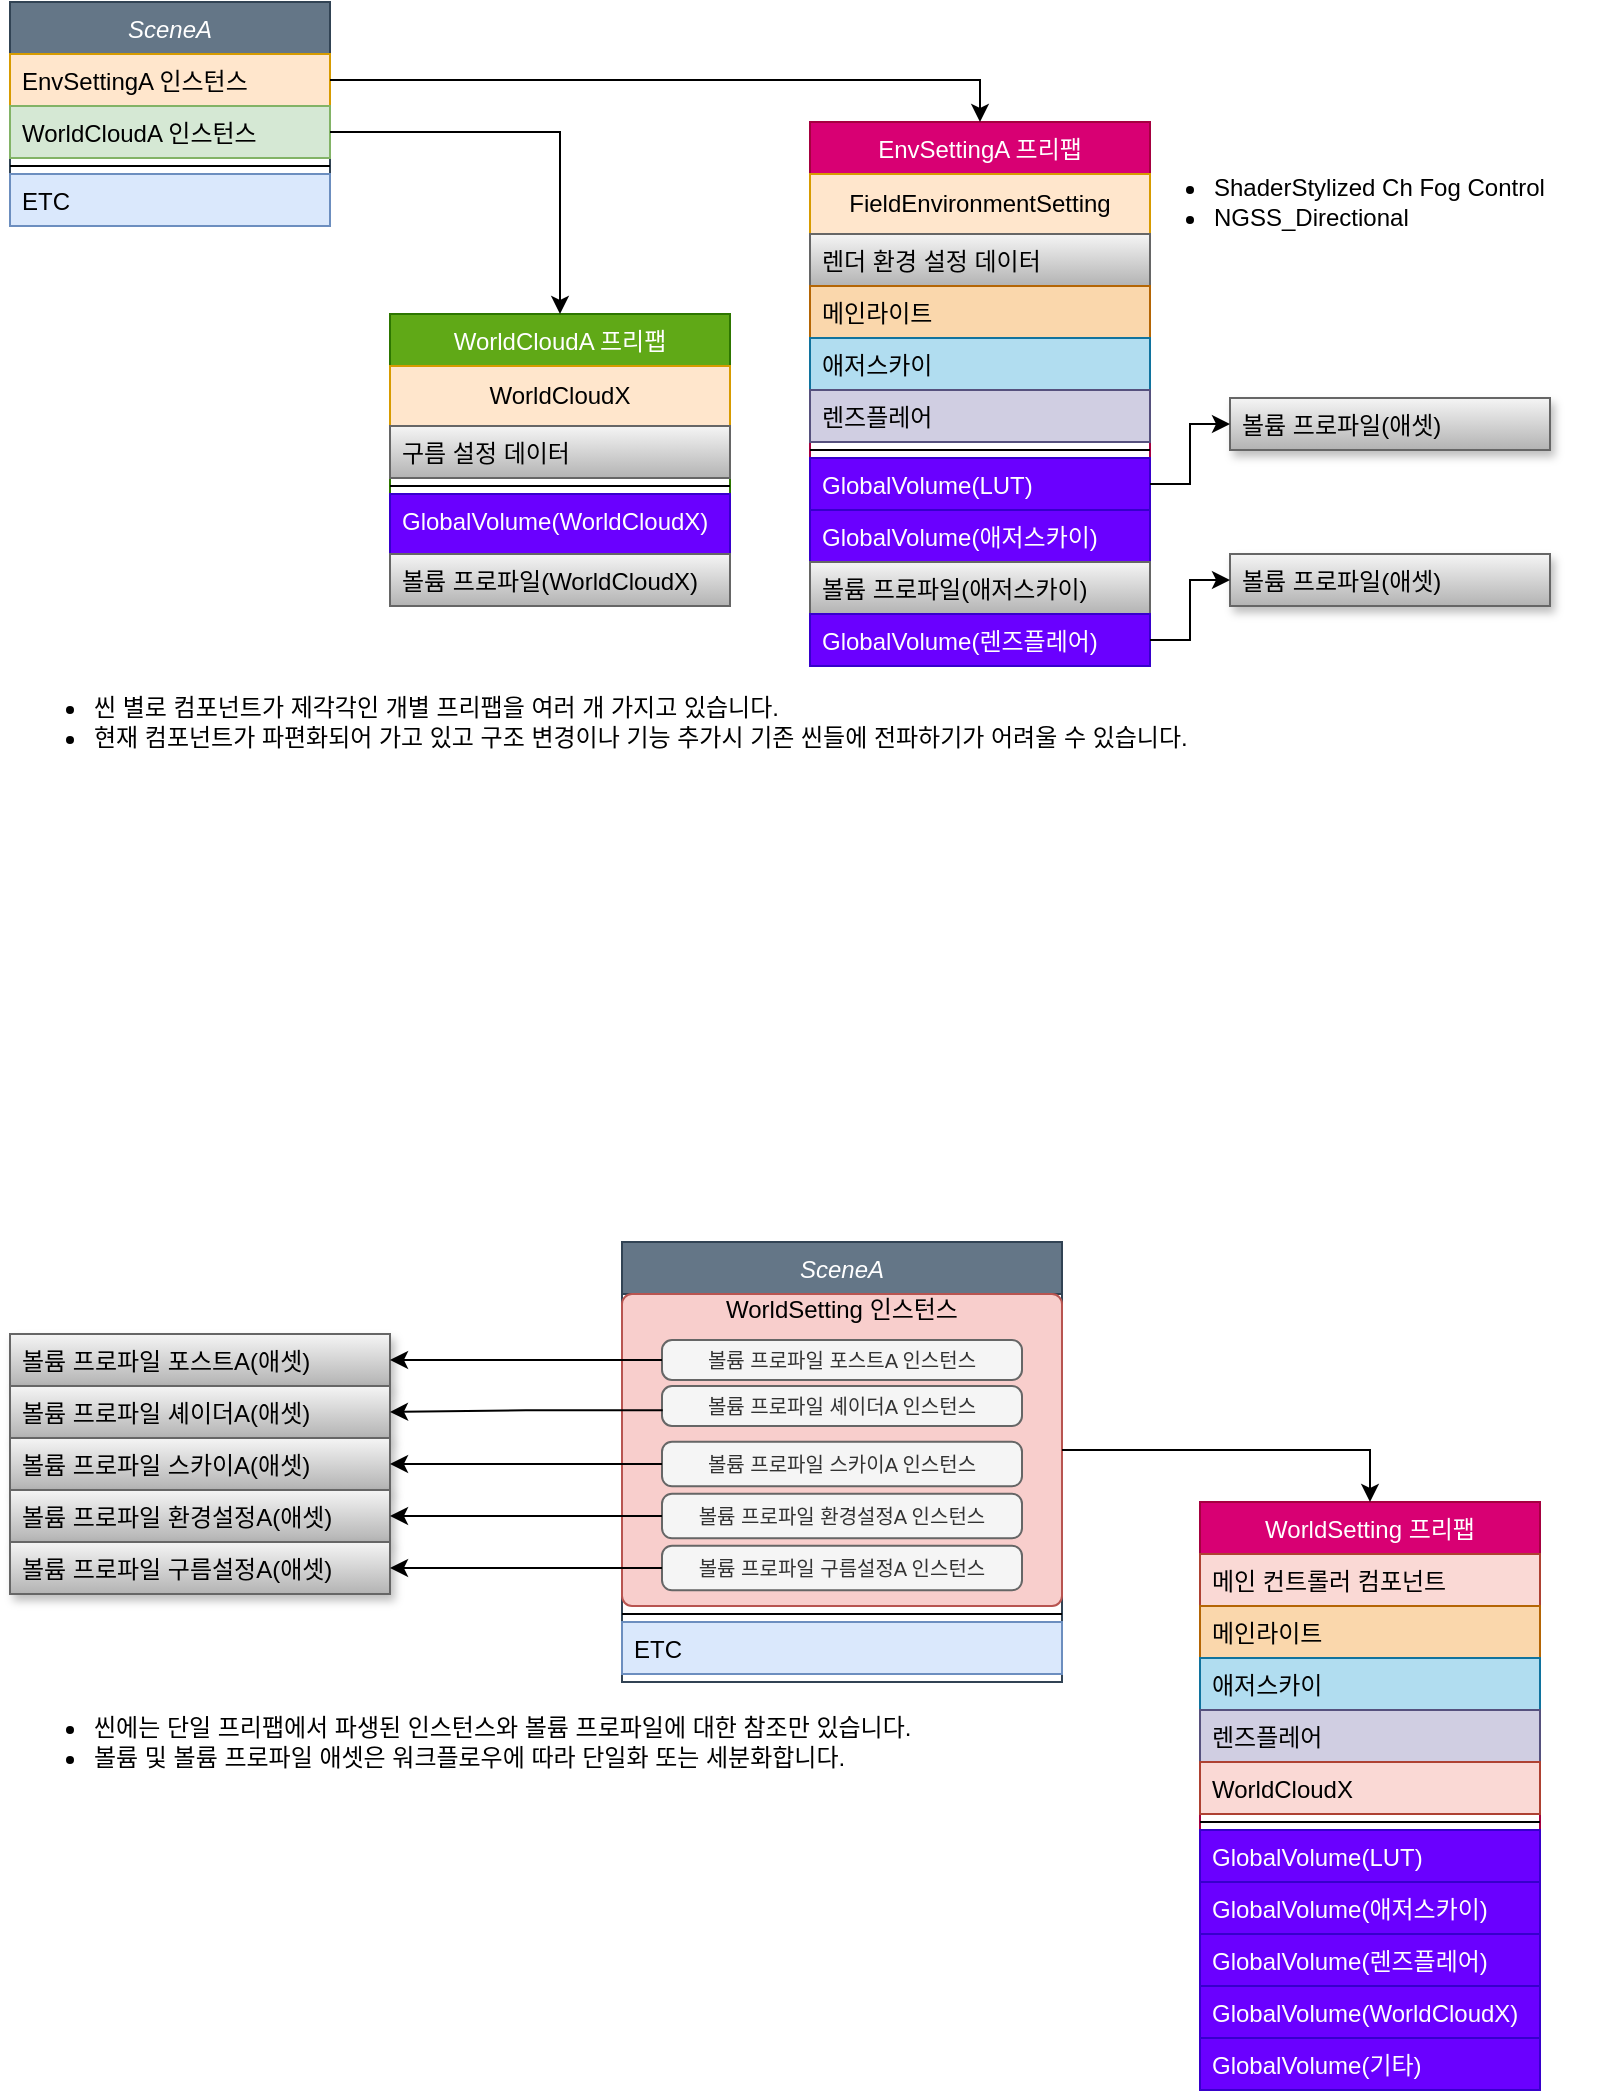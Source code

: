 <mxfile version="20.8.5" type="github">
  <diagram id="C5RBs43oDa-KdzZeNtuy" name="Page-1">
    <mxGraphModel dx="1288" dy="1361" grid="1" gridSize="10" guides="1" tooltips="1" connect="1" arrows="1" fold="1" page="1" pageScale="1" pageWidth="827" pageHeight="1169" math="0" shadow="0">
      <root>
        <mxCell id="WIyWlLk6GJQsqaUBKTNV-0" />
        <mxCell id="WIyWlLk6GJQsqaUBKTNV-1" parent="WIyWlLk6GJQsqaUBKTNV-0" />
        <mxCell id="zkfFHV4jXpPFQw0GAbJ--0" value="SceneA" style="swimlane;fontStyle=2;align=center;verticalAlign=top;childLayout=stackLayout;horizontal=1;startSize=26;horizontalStack=0;resizeParent=1;resizeLast=0;collapsible=1;marginBottom=0;rounded=0;shadow=0;strokeWidth=1;fillColor=#647687;fontColor=#ffffff;strokeColor=#314354;" parent="WIyWlLk6GJQsqaUBKTNV-1" vertex="1">
          <mxGeometry x="14" y="20" width="160" height="112" as="geometry">
            <mxRectangle x="230" y="140" width="160" height="26" as="alternateBounds" />
          </mxGeometry>
        </mxCell>
        <mxCell id="zkfFHV4jXpPFQw0GAbJ--1" value="EnvSettingA 인스턴스" style="text;align=left;verticalAlign=top;spacingLeft=4;spacingRight=4;overflow=hidden;rotatable=0;points=[[0,0.5],[1,0.5]];portConstraint=eastwest;fillColor=#ffe6cc;strokeColor=#d79b00;" parent="zkfFHV4jXpPFQw0GAbJ--0" vertex="1">
          <mxGeometry y="26" width="160" height="26" as="geometry" />
        </mxCell>
        <mxCell id="zkfFHV4jXpPFQw0GAbJ--2" value="WorldCloudA 인스턴스" style="text;align=left;verticalAlign=top;spacingLeft=4;spacingRight=4;overflow=hidden;rotatable=0;points=[[0,0.5],[1,0.5]];portConstraint=eastwest;rounded=0;shadow=0;html=0;fillColor=#d5e8d4;strokeColor=#82b366;" parent="zkfFHV4jXpPFQw0GAbJ--0" vertex="1">
          <mxGeometry y="52" width="160" height="26" as="geometry" />
        </mxCell>
        <mxCell id="pMiVKVE4UFl4_DnVHS3M-9" value="" style="line;html=1;strokeWidth=1;align=left;verticalAlign=middle;spacingTop=-1;spacingLeft=3;spacingRight=3;rotatable=0;labelPosition=right;points=[];portConstraint=eastwest;" vertex="1" parent="zkfFHV4jXpPFQw0GAbJ--0">
          <mxGeometry y="78" width="160" height="8" as="geometry" />
        </mxCell>
        <mxCell id="zkfFHV4jXpPFQw0GAbJ--3" value="ETC" style="text;align=left;verticalAlign=top;spacingLeft=4;spacingRight=4;overflow=hidden;rotatable=0;points=[[0,0.5],[1,0.5]];portConstraint=eastwest;rounded=0;shadow=0;html=0;fillColor=#dae8fc;strokeColor=#6c8ebf;" parent="zkfFHV4jXpPFQw0GAbJ--0" vertex="1">
          <mxGeometry y="86" width="160" height="26" as="geometry" />
        </mxCell>
        <mxCell id="zkfFHV4jXpPFQw0GAbJ--6" value="WorldCloudA 프리팹" style="swimlane;fontStyle=0;align=center;verticalAlign=top;childLayout=stackLayout;horizontal=1;startSize=26;horizontalStack=0;resizeParent=1;resizeLast=0;collapsible=1;marginBottom=0;rounded=0;shadow=0;strokeWidth=1;swimlaneFillColor=default;fillColor=#60a917;fontColor=#ffffff;strokeColor=#2D7600;" parent="WIyWlLk6GJQsqaUBKTNV-1" vertex="1">
          <mxGeometry x="204" y="176" width="170" height="146" as="geometry">
            <mxRectangle x="130" y="380" width="160" height="26" as="alternateBounds" />
          </mxGeometry>
        </mxCell>
        <mxCell id="pMiVKVE4UFl4_DnVHS3M-81" value="WorldCloudX" style="swimlane;fontStyle=0;childLayout=stackLayout;horizontal=1;startSize=30;horizontalStack=0;resizeParent=1;resizeParentMax=0;resizeLast=0;collapsible=1;marginBottom=0;whiteSpace=wrap;html=1;fillColor=#ffe6cc;strokeColor=#d79b00;" vertex="1" parent="zkfFHV4jXpPFQw0GAbJ--6">
          <mxGeometry y="26" width="170" height="56" as="geometry">
            <mxRectangle y="26" width="180" height="30" as="alternateBounds" />
          </mxGeometry>
        </mxCell>
        <mxCell id="pMiVKVE4UFl4_DnVHS3M-82" value="구름 설정 데이터" style="text;align=left;verticalAlign=top;spacingLeft=4;spacingRight=4;overflow=hidden;rotatable=0;points=[[0,0.5],[1,0.5]];portConstraint=eastwest;rounded=0;shadow=0;html=0;fillColor=#f5f5f5;strokeColor=#666666;gradientColor=#b3b3b3;" vertex="1" parent="pMiVKVE4UFl4_DnVHS3M-81">
          <mxGeometry y="30" width="170" height="26" as="geometry" />
        </mxCell>
        <mxCell id="zkfFHV4jXpPFQw0GAbJ--9" value="" style="line;html=1;strokeWidth=1;align=left;verticalAlign=middle;spacingTop=-1;spacingLeft=3;spacingRight=3;rotatable=0;labelPosition=right;points=[];portConstraint=eastwest;" parent="zkfFHV4jXpPFQw0GAbJ--6" vertex="1">
          <mxGeometry y="82" width="170" height="8" as="geometry" />
        </mxCell>
        <mxCell id="zkfFHV4jXpPFQw0GAbJ--8" value="GlobalVolume(WorldCloudX)" style="text;align=left;verticalAlign=top;spacingLeft=4;spacingRight=4;overflow=hidden;rotatable=0;points=[[0,0.5],[1,0.5]];portConstraint=eastwest;rounded=0;shadow=0;html=0;fillColor=#6a00ff;fontColor=#ffffff;strokeColor=#3700CC;" parent="zkfFHV4jXpPFQw0GAbJ--6" vertex="1">
          <mxGeometry y="90" width="170" height="30" as="geometry" />
        </mxCell>
        <mxCell id="pMiVKVE4UFl4_DnVHS3M-16" value="볼륨 프로파일(WorldCloudX)" style="text;align=left;verticalAlign=top;spacingLeft=4;spacingRight=4;overflow=hidden;rotatable=0;points=[[0,0.5],[1,0.5]];portConstraint=eastwest;rounded=0;shadow=0;html=0;fillColor=#f5f5f5;strokeColor=#666666;gradientColor=#b3b3b3;" vertex="1" parent="zkfFHV4jXpPFQw0GAbJ--6">
          <mxGeometry y="120" width="170" height="26" as="geometry" />
        </mxCell>
        <mxCell id="zkfFHV4jXpPFQw0GAbJ--17" value="EnvSettingA 프리팹" style="swimlane;fontStyle=0;align=center;verticalAlign=top;childLayout=stackLayout;horizontal=1;startSize=26;horizontalStack=0;resizeParent=1;resizeLast=0;collapsible=1;marginBottom=0;rounded=0;shadow=0;strokeWidth=1;fillColor=#d80073;fontColor=#ffffff;strokeColor=#A50040;" parent="WIyWlLk6GJQsqaUBKTNV-1" vertex="1">
          <mxGeometry x="414" y="80" width="170" height="272" as="geometry">
            <mxRectangle x="550" y="140" width="160" height="26" as="alternateBounds" />
          </mxGeometry>
        </mxCell>
        <mxCell id="pMiVKVE4UFl4_DnVHS3M-76" value="FieldEnvironmentSetting" style="swimlane;fontStyle=0;childLayout=stackLayout;horizontal=1;startSize=30;horizontalStack=0;resizeParent=1;resizeParentMax=0;resizeLast=0;collapsible=1;marginBottom=0;whiteSpace=wrap;html=1;fillColor=#ffe6cc;strokeColor=#d79b00;" vertex="1" parent="zkfFHV4jXpPFQw0GAbJ--17">
          <mxGeometry y="26" width="170" height="56" as="geometry">
            <mxRectangle y="26" width="180" height="30" as="alternateBounds" />
          </mxGeometry>
        </mxCell>
        <mxCell id="pMiVKVE4UFl4_DnVHS3M-77" value="렌더 환경 설정 데이터" style="text;align=left;verticalAlign=top;spacingLeft=4;spacingRight=4;overflow=hidden;rotatable=0;points=[[0,0.5],[1,0.5]];portConstraint=eastwest;rounded=0;shadow=0;html=0;fillColor=#f5f5f5;strokeColor=#666666;gradientColor=#b3b3b3;" vertex="1" parent="pMiVKVE4UFl4_DnVHS3M-76">
          <mxGeometry y="30" width="170" height="26" as="geometry" />
        </mxCell>
        <mxCell id="zkfFHV4jXpPFQw0GAbJ--19" value="메인라이트" style="text;align=left;verticalAlign=top;spacingLeft=4;spacingRight=4;overflow=hidden;rotatable=0;points=[[0,0.5],[1,0.5]];portConstraint=eastwest;rounded=0;shadow=0;html=0;fillColor=#fad7ac;strokeColor=#b46504;" parent="zkfFHV4jXpPFQw0GAbJ--17" vertex="1">
          <mxGeometry y="82" width="170" height="26" as="geometry" />
        </mxCell>
        <mxCell id="pMiVKVE4UFl4_DnVHS3M-5" value="애저스카이" style="text;align=left;verticalAlign=top;spacingLeft=4;spacingRight=4;overflow=hidden;rotatable=0;points=[[0,0.5],[1,0.5]];portConstraint=eastwest;rounded=0;shadow=0;html=0;fillColor=#b1ddf0;strokeColor=#10739e;" vertex="1" parent="zkfFHV4jXpPFQw0GAbJ--17">
          <mxGeometry y="108" width="170" height="26" as="geometry" />
        </mxCell>
        <mxCell id="pMiVKVE4UFl4_DnVHS3M-6" value="렌즈플레어" style="text;align=left;verticalAlign=top;spacingLeft=4;spacingRight=4;overflow=hidden;rotatable=0;points=[[0,0.5],[1,0.5]];portConstraint=eastwest;rounded=0;shadow=0;html=0;fillColor=#d0cee2;strokeColor=#56517e;" vertex="1" parent="zkfFHV4jXpPFQw0GAbJ--17">
          <mxGeometry y="134" width="170" height="26" as="geometry" />
        </mxCell>
        <mxCell id="zkfFHV4jXpPFQw0GAbJ--23" value="" style="line;html=1;strokeWidth=1;align=left;verticalAlign=middle;spacingTop=-1;spacingLeft=3;spacingRight=3;rotatable=0;labelPosition=right;points=[];portConstraint=eastwest;" parent="zkfFHV4jXpPFQw0GAbJ--17" vertex="1">
          <mxGeometry y="160" width="170" height="8" as="geometry" />
        </mxCell>
        <mxCell id="pMiVKVE4UFl4_DnVHS3M-4" value="GlobalVolume(LUT)" style="text;align=left;verticalAlign=top;spacingLeft=4;spacingRight=4;overflow=hidden;rotatable=0;points=[[0,0.5],[1,0.5]];portConstraint=eastwest;rounded=0;shadow=0;html=0;fillColor=#6a00ff;fontColor=#ffffff;strokeColor=#3700CC;" vertex="1" parent="zkfFHV4jXpPFQw0GAbJ--17">
          <mxGeometry y="168" width="170" height="26" as="geometry" />
        </mxCell>
        <mxCell id="pMiVKVE4UFl4_DnVHS3M-3" value="GlobalVolume(애저스카이)" style="text;align=left;verticalAlign=top;spacingLeft=4;spacingRight=4;overflow=hidden;rotatable=0;points=[[0,0.5],[1,0.5]];portConstraint=eastwest;rounded=0;shadow=0;html=0;fillColor=#6a00ff;fontColor=#ffffff;strokeColor=#3700CC;" vertex="1" parent="zkfFHV4jXpPFQw0GAbJ--17">
          <mxGeometry y="194" width="170" height="26" as="geometry" />
        </mxCell>
        <mxCell id="pMiVKVE4UFl4_DnVHS3M-12" value="볼륨 프로파일(애저스카이)" style="text;align=left;verticalAlign=top;spacingLeft=4;spacingRight=4;overflow=hidden;rotatable=0;points=[[0,0.5],[1,0.5]];portConstraint=eastwest;rounded=0;shadow=0;html=0;fillColor=#f5f5f5;strokeColor=#666666;gradientColor=#b3b3b3;" vertex="1" parent="zkfFHV4jXpPFQw0GAbJ--17">
          <mxGeometry y="220" width="170" height="26" as="geometry" />
        </mxCell>
        <mxCell id="pMiVKVE4UFl4_DnVHS3M-7" value="GlobalVolume(렌즈플레어)" style="text;align=left;verticalAlign=top;spacingLeft=4;spacingRight=4;overflow=hidden;rotatable=0;points=[[0,0.5],[1,0.5]];portConstraint=eastwest;rounded=0;shadow=0;html=0;fillColor=#6a00ff;fontColor=#ffffff;strokeColor=#3700CC;" vertex="1" parent="zkfFHV4jXpPFQw0GAbJ--17">
          <mxGeometry y="246" width="170" height="26" as="geometry" />
        </mxCell>
        <mxCell id="pMiVKVE4UFl4_DnVHS3M-1" style="edgeStyle=orthogonalEdgeStyle;rounded=0;orthogonalLoop=1;jettySize=auto;html=1;entryX=0.5;entryY=0;entryDx=0;entryDy=0;" edge="1" parent="WIyWlLk6GJQsqaUBKTNV-1" source="zkfFHV4jXpPFQw0GAbJ--2" target="zkfFHV4jXpPFQw0GAbJ--6">
          <mxGeometry relative="1" as="geometry" />
        </mxCell>
        <mxCell id="pMiVKVE4UFl4_DnVHS3M-2" style="edgeStyle=orthogonalEdgeStyle;rounded=0;orthogonalLoop=1;jettySize=auto;html=1;" edge="1" parent="WIyWlLk6GJQsqaUBKTNV-1" source="zkfFHV4jXpPFQw0GAbJ--1" target="zkfFHV4jXpPFQw0GAbJ--17">
          <mxGeometry relative="1" as="geometry" />
        </mxCell>
        <mxCell id="pMiVKVE4UFl4_DnVHS3M-8" value="&lt;ul&gt;&lt;li&gt;ShaderStylized Ch Fog Control&lt;/li&gt;&lt;li&gt;NGSS_Directional&lt;/li&gt;&lt;/ul&gt;" style="text;strokeColor=none;fillColor=none;html=1;whiteSpace=wrap;verticalAlign=middle;overflow=hidden;" vertex="1" parent="WIyWlLk6GJQsqaUBKTNV-1">
          <mxGeometry x="574" y="80" width="240" height="80" as="geometry" />
        </mxCell>
        <mxCell id="pMiVKVE4UFl4_DnVHS3M-10" value="볼륨 프로파일(애셋)" style="text;align=left;verticalAlign=top;spacingLeft=4;spacingRight=4;overflow=hidden;rotatable=0;points=[[0,0.5],[1,0.5]];portConstraint=eastwest;rounded=0;shadow=1;html=0;fillColor=#f5f5f5;strokeColor=#666666;gradientColor=#b3b3b3;glass=0;" vertex="1" parent="WIyWlLk6GJQsqaUBKTNV-1">
          <mxGeometry x="624" y="218" width="160" height="26" as="geometry" />
        </mxCell>
        <mxCell id="pMiVKVE4UFl4_DnVHS3M-11" style="edgeStyle=orthogonalEdgeStyle;rounded=0;orthogonalLoop=1;jettySize=auto;html=1;entryX=0;entryY=0.5;entryDx=0;entryDy=0;" edge="1" parent="WIyWlLk6GJQsqaUBKTNV-1" source="pMiVKVE4UFl4_DnVHS3M-4" target="pMiVKVE4UFl4_DnVHS3M-10">
          <mxGeometry relative="1" as="geometry" />
        </mxCell>
        <mxCell id="pMiVKVE4UFl4_DnVHS3M-13" value="볼륨 프로파일(애셋)" style="text;align=left;verticalAlign=top;spacingLeft=4;spacingRight=4;overflow=hidden;rotatable=0;points=[[0,0.5],[1,0.5]];portConstraint=eastwest;rounded=0;shadow=1;html=0;fillColor=#f5f5f5;strokeColor=#666666;gradientColor=#b3b3b3;" vertex="1" parent="WIyWlLk6GJQsqaUBKTNV-1">
          <mxGeometry x="624" y="296" width="160" height="26" as="geometry" />
        </mxCell>
        <mxCell id="pMiVKVE4UFl4_DnVHS3M-15" style="edgeStyle=orthogonalEdgeStyle;rounded=0;orthogonalLoop=1;jettySize=auto;html=1;" edge="1" parent="WIyWlLk6GJQsqaUBKTNV-1" source="pMiVKVE4UFl4_DnVHS3M-7" target="pMiVKVE4UFl4_DnVHS3M-13">
          <mxGeometry relative="1" as="geometry" />
        </mxCell>
        <mxCell id="pMiVKVE4UFl4_DnVHS3M-20" value="SceneA" style="swimlane;fontStyle=2;align=center;verticalAlign=top;childLayout=stackLayout;horizontal=1;startSize=26;horizontalStack=0;resizeParent=1;resizeLast=0;collapsible=1;marginBottom=0;rounded=0;shadow=0;strokeWidth=1;fillColor=#647687;fontColor=#ffffff;strokeColor=#314354;" vertex="1" parent="WIyWlLk6GJQsqaUBKTNV-1">
          <mxGeometry x="320" y="640" width="220" height="220" as="geometry">
            <mxRectangle x="230" y="140" width="160" height="26" as="alternateBounds" />
          </mxGeometry>
        </mxCell>
        <mxCell id="pMiVKVE4UFl4_DnVHS3M-90" value="" style="rounded=1;absoluteArcSize=1;html=1;arcSize=10;fillColor=#f8cecc;strokeColor=#b85450;" vertex="1" parent="pMiVKVE4UFl4_DnVHS3M-20">
          <mxGeometry y="26" width="220" height="156" as="geometry" />
        </mxCell>
        <mxCell id="pMiVKVE4UFl4_DnVHS3M-91" value="WorldSetting 인스턴스" style="html=1;shape=mxgraph.er.anchor;whiteSpace=wrap;" vertex="1" parent="pMiVKVE4UFl4_DnVHS3M-90">
          <mxGeometry x="30" width="160" height="16.97" as="geometry" />
        </mxCell>
        <mxCell id="pMiVKVE4UFl4_DnVHS3M-92" value="&lt;font style=&quot;font-size: 10px;&quot;&gt;볼륨 프로파일 포스트A 인스턴스&lt;/font&gt;" style="rounded=1;absoluteArcSize=1;html=1;arcSize=10;whiteSpace=wrap;points=[];strokeColor=#666666;fillColor=#f5f5f5;fontColor=#333333;" vertex="1" parent="pMiVKVE4UFl4_DnVHS3M-90">
          <mxGeometry x="20" y="23" width="180" height="20" as="geometry" />
        </mxCell>
        <mxCell id="pMiVKVE4UFl4_DnVHS3M-94" value="&lt;font style=&quot;font-size: 10px;&quot;&gt;볼륨 프로파일 셰이더A 인스턴스&lt;/font&gt;" style="rounded=1;absoluteArcSize=1;html=1;arcSize=10;whiteSpace=wrap;points=[];strokeColor=#666666;fillColor=#f5f5f5;fontColor=#333333;" vertex="1" parent="pMiVKVE4UFl4_DnVHS3M-90">
          <mxGeometry x="20" y="46" width="180" height="20" as="geometry" />
        </mxCell>
        <mxCell id="pMiVKVE4UFl4_DnVHS3M-95" value="&lt;font style=&quot;font-size: 10px;&quot;&gt;볼륨 프로파일 스카이A 인스턴스&lt;/font&gt;" style="rounded=1;absoluteArcSize=1;html=1;arcSize=10;whiteSpace=wrap;points=[];strokeColor=#666666;fillColor=#f5f5f5;fontColor=#333333;" vertex="1" parent="pMiVKVE4UFl4_DnVHS3M-90">
          <mxGeometry x="20" y="73.86" width="180" height="22.288" as="geometry" />
        </mxCell>
        <mxCell id="pMiVKVE4UFl4_DnVHS3M-96" value="&lt;font style=&quot;font-size: 10px;&quot;&gt;볼륨 프로파일 환경설정A 인스턴스&lt;/font&gt;" style="rounded=1;absoluteArcSize=1;html=1;arcSize=10;whiteSpace=wrap;points=[];strokeColor=#666666;fillColor=#f5f5f5;fontColor=#333333;" vertex="1" parent="pMiVKVE4UFl4_DnVHS3M-90">
          <mxGeometry x="20" y="99.86" width="180" height="22.288" as="geometry" />
        </mxCell>
        <mxCell id="pMiVKVE4UFl4_DnVHS3M-97" value="&lt;font style=&quot;font-size: 10px;&quot;&gt;볼륨 프로파일 구름설정A 인스턴스&lt;/font&gt;" style="rounded=1;absoluteArcSize=1;html=1;arcSize=10;whiteSpace=wrap;points=[];strokeColor=#666666;fillColor=#f5f5f5;fontColor=#333333;" vertex="1" parent="pMiVKVE4UFl4_DnVHS3M-90">
          <mxGeometry x="20" y="125.86" width="180" height="22.288" as="geometry" />
        </mxCell>
        <mxCell id="pMiVKVE4UFl4_DnVHS3M-23" value="" style="line;html=1;strokeWidth=1;align=left;verticalAlign=middle;spacingTop=-1;spacingLeft=3;spacingRight=3;rotatable=0;labelPosition=right;points=[];portConstraint=eastwest;" vertex="1" parent="pMiVKVE4UFl4_DnVHS3M-20">
          <mxGeometry y="182" width="220" height="8" as="geometry" />
        </mxCell>
        <mxCell id="pMiVKVE4UFl4_DnVHS3M-24" value="ETC" style="text;align=left;verticalAlign=top;spacingLeft=4;spacingRight=4;overflow=hidden;rotatable=0;points=[[0,0.5],[1,0.5]];portConstraint=eastwest;rounded=0;shadow=0;html=0;fillColor=#dae8fc;strokeColor=#6c8ebf;" vertex="1" parent="pMiVKVE4UFl4_DnVHS3M-20">
          <mxGeometry y="190" width="220" height="26" as="geometry" />
        </mxCell>
        <mxCell id="pMiVKVE4UFl4_DnVHS3M-30" value="WorldSetting 프리팹" style="swimlane;fontStyle=0;align=center;verticalAlign=top;childLayout=stackLayout;horizontal=1;startSize=26;horizontalStack=0;resizeParent=1;resizeLast=0;collapsible=1;marginBottom=0;rounded=0;shadow=0;strokeWidth=1;fillColor=#d80073;fontColor=#ffffff;strokeColor=#A50040;" vertex="1" parent="WIyWlLk6GJQsqaUBKTNV-1">
          <mxGeometry x="609" y="770" width="170" height="294" as="geometry">
            <mxRectangle x="550" y="140" width="160" height="26" as="alternateBounds" />
          </mxGeometry>
        </mxCell>
        <mxCell id="pMiVKVE4UFl4_DnVHS3M-31" value="메인 컨트롤러 컴포넌트" style="text;align=left;verticalAlign=top;spacingLeft=4;spacingRight=4;overflow=hidden;rotatable=0;points=[[0,0.5],[1,0.5]];portConstraint=eastwest;fillColor=#fad9d5;strokeColor=#ae4132;" vertex="1" parent="pMiVKVE4UFl4_DnVHS3M-30">
          <mxGeometry y="26" width="170" height="26" as="geometry" />
        </mxCell>
        <mxCell id="pMiVKVE4UFl4_DnVHS3M-32" value="메인라이트" style="text;align=left;verticalAlign=top;spacingLeft=4;spacingRight=4;overflow=hidden;rotatable=0;points=[[0,0.5],[1,0.5]];portConstraint=eastwest;rounded=0;shadow=0;html=0;fillColor=#fad7ac;strokeColor=#b46504;" vertex="1" parent="pMiVKVE4UFl4_DnVHS3M-30">
          <mxGeometry y="52" width="170" height="26" as="geometry" />
        </mxCell>
        <mxCell id="pMiVKVE4UFl4_DnVHS3M-33" value="애저스카이" style="text;align=left;verticalAlign=top;spacingLeft=4;spacingRight=4;overflow=hidden;rotatable=0;points=[[0,0.5],[1,0.5]];portConstraint=eastwest;rounded=0;shadow=0;html=0;fillColor=#b1ddf0;strokeColor=#10739e;" vertex="1" parent="pMiVKVE4UFl4_DnVHS3M-30">
          <mxGeometry y="78" width="170" height="26" as="geometry" />
        </mxCell>
        <mxCell id="pMiVKVE4UFl4_DnVHS3M-34" value="렌즈플레어" style="text;align=left;verticalAlign=top;spacingLeft=4;spacingRight=4;overflow=hidden;rotatable=0;points=[[0,0.5],[1,0.5]];portConstraint=eastwest;rounded=0;shadow=0;html=0;fillColor=#d0cee2;strokeColor=#56517e;" vertex="1" parent="pMiVKVE4UFl4_DnVHS3M-30">
          <mxGeometry y="104" width="170" height="26" as="geometry" />
        </mxCell>
        <mxCell id="pMiVKVE4UFl4_DnVHS3M-73" value="WorldCloudX" style="text;align=left;verticalAlign=top;spacingLeft=4;spacingRight=4;overflow=hidden;rotatable=0;points=[[0,0.5],[1,0.5]];portConstraint=eastwest;fillColor=#fad9d5;strokeColor=#ae4132;" vertex="1" parent="pMiVKVE4UFl4_DnVHS3M-30">
          <mxGeometry y="130" width="170" height="26" as="geometry" />
        </mxCell>
        <mxCell id="pMiVKVE4UFl4_DnVHS3M-35" value="" style="line;html=1;strokeWidth=1;align=left;verticalAlign=middle;spacingTop=-1;spacingLeft=3;spacingRight=3;rotatable=0;labelPosition=right;points=[];portConstraint=eastwest;" vertex="1" parent="pMiVKVE4UFl4_DnVHS3M-30">
          <mxGeometry y="156" width="170" height="8" as="geometry" />
        </mxCell>
        <mxCell id="pMiVKVE4UFl4_DnVHS3M-36" value="GlobalVolume(LUT)" style="text;align=left;verticalAlign=top;spacingLeft=4;spacingRight=4;overflow=hidden;rotatable=0;points=[[0,0.5],[1,0.5]];portConstraint=eastwest;rounded=0;shadow=0;html=0;fillColor=#6a00ff;fontColor=#ffffff;strokeColor=#3700CC;" vertex="1" parent="pMiVKVE4UFl4_DnVHS3M-30">
          <mxGeometry y="164" width="170" height="26" as="geometry" />
        </mxCell>
        <mxCell id="pMiVKVE4UFl4_DnVHS3M-37" value="GlobalVolume(애저스카이)" style="text;align=left;verticalAlign=top;spacingLeft=4;spacingRight=4;overflow=hidden;rotatable=0;points=[[0,0.5],[1,0.5]];portConstraint=eastwest;rounded=0;shadow=0;html=0;fillColor=#6a00ff;fontColor=#ffffff;strokeColor=#3700CC;" vertex="1" parent="pMiVKVE4UFl4_DnVHS3M-30">
          <mxGeometry y="190" width="170" height="26" as="geometry" />
        </mxCell>
        <mxCell id="pMiVKVE4UFl4_DnVHS3M-39" value="GlobalVolume(렌즈플레어)" style="text;align=left;verticalAlign=top;spacingLeft=4;spacingRight=4;overflow=hidden;rotatable=0;points=[[0,0.5],[1,0.5]];portConstraint=eastwest;rounded=0;shadow=0;html=0;fillColor=#6a00ff;fontColor=#ffffff;strokeColor=#3700CC;" vertex="1" parent="pMiVKVE4UFl4_DnVHS3M-30">
          <mxGeometry y="216" width="170" height="26" as="geometry" />
        </mxCell>
        <mxCell id="pMiVKVE4UFl4_DnVHS3M-67" value="GlobalVolume(WorldCloudX)" style="text;align=left;verticalAlign=top;spacingLeft=4;spacingRight=4;overflow=hidden;rotatable=0;points=[[0,0.5],[1,0.5]];portConstraint=eastwest;rounded=0;shadow=0;html=0;fillColor=#6a00ff;fontColor=#ffffff;strokeColor=#3700CC;" vertex="1" parent="pMiVKVE4UFl4_DnVHS3M-30">
          <mxGeometry y="242" width="170" height="26" as="geometry" />
        </mxCell>
        <mxCell id="pMiVKVE4UFl4_DnVHS3M-68" value="GlobalVolume(기타)" style="text;align=left;verticalAlign=top;spacingLeft=4;spacingRight=4;overflow=hidden;rotatable=0;points=[[0,0.5],[1,0.5]];portConstraint=eastwest;rounded=0;shadow=0;html=0;fillColor=#6a00ff;fontColor=#ffffff;strokeColor=#3700CC;" vertex="1" parent="pMiVKVE4UFl4_DnVHS3M-30">
          <mxGeometry y="268" width="170" height="26" as="geometry" />
        </mxCell>
        <mxCell id="pMiVKVE4UFl4_DnVHS3M-43" value="볼륨 프로파일 포스트A(애셋)" style="text;align=left;verticalAlign=top;spacingLeft=4;spacingRight=4;overflow=hidden;rotatable=0;points=[[0,0.5],[1,0.5]];portConstraint=eastwest;rounded=0;shadow=1;html=0;fillColor=#f5f5f5;strokeColor=#666666;gradientColor=#b3b3b3;" vertex="1" parent="WIyWlLk6GJQsqaUBKTNV-1">
          <mxGeometry x="14" y="686" width="190" height="26" as="geometry" />
        </mxCell>
        <mxCell id="pMiVKVE4UFl4_DnVHS3M-45" value="볼륨 프로파일 셰이더A(애셋)" style="text;align=left;verticalAlign=top;spacingLeft=4;spacingRight=4;overflow=hidden;rotatable=0;points=[[0,0.5],[1,0.5]];portConstraint=eastwest;rounded=0;shadow=1;html=0;fillColor=#f5f5f5;strokeColor=#666666;gradientColor=#b3b3b3;" vertex="1" parent="WIyWlLk6GJQsqaUBKTNV-1">
          <mxGeometry x="14" y="712" width="190" height="26" as="geometry" />
        </mxCell>
        <mxCell id="pMiVKVE4UFl4_DnVHS3M-61" style="edgeStyle=orthogonalEdgeStyle;rounded=0;orthogonalLoop=1;jettySize=auto;html=1;entryX=1;entryY=0.5;entryDx=0;entryDy=0;" edge="1" parent="WIyWlLk6GJQsqaUBKTNV-1" source="pMiVKVE4UFl4_DnVHS3M-92" target="pMiVKVE4UFl4_DnVHS3M-43">
          <mxGeometry relative="1" as="geometry">
            <mxPoint x="320" y="699.0" as="sourcePoint" />
          </mxGeometry>
        </mxCell>
        <mxCell id="pMiVKVE4UFl4_DnVHS3M-62" style="edgeStyle=orthogonalEdgeStyle;rounded=0;orthogonalLoop=1;jettySize=auto;html=1;exitX=0.002;exitY=0.606;exitDx=0;exitDy=0;exitPerimeter=0;" edge="1" parent="WIyWlLk6GJQsqaUBKTNV-1" source="pMiVKVE4UFl4_DnVHS3M-94" target="pMiVKVE4UFl4_DnVHS3M-45">
          <mxGeometry relative="1" as="geometry">
            <mxPoint x="320" y="725.0" as="sourcePoint" />
          </mxGeometry>
        </mxCell>
        <mxCell id="pMiVKVE4UFl4_DnVHS3M-63" value="볼륨 프로파일 스카이A(애셋)" style="text;align=left;verticalAlign=top;spacingLeft=4;spacingRight=4;overflow=hidden;rotatable=0;points=[[0,0.5],[1,0.5]];portConstraint=eastwest;rounded=0;shadow=1;html=0;fillColor=#f5f5f5;strokeColor=#666666;gradientColor=#b3b3b3;" vertex="1" parent="WIyWlLk6GJQsqaUBKTNV-1">
          <mxGeometry x="14" y="738" width="190" height="26" as="geometry" />
        </mxCell>
        <mxCell id="pMiVKVE4UFl4_DnVHS3M-64" style="edgeStyle=orthogonalEdgeStyle;rounded=0;orthogonalLoop=1;jettySize=auto;html=1;entryX=1;entryY=0.5;entryDx=0;entryDy=0;" edge="1" parent="WIyWlLk6GJQsqaUBKTNV-1" source="pMiVKVE4UFl4_DnVHS3M-95" target="pMiVKVE4UFl4_DnVHS3M-63">
          <mxGeometry relative="1" as="geometry">
            <mxPoint x="320" y="751" as="sourcePoint" />
          </mxGeometry>
        </mxCell>
        <mxCell id="pMiVKVE4UFl4_DnVHS3M-65" value="볼륨 프로파일 환경설정A(애셋)" style="text;align=left;verticalAlign=top;spacingLeft=4;spacingRight=4;overflow=hidden;rotatable=0;points=[[0,0.5],[1,0.5]];portConstraint=eastwest;rounded=0;shadow=1;html=0;fillColor=#f5f5f5;strokeColor=#666666;gradientColor=#b3b3b3;" vertex="1" parent="WIyWlLk6GJQsqaUBKTNV-1">
          <mxGeometry x="14" y="764" width="190" height="26" as="geometry" />
        </mxCell>
        <mxCell id="pMiVKVE4UFl4_DnVHS3M-66" style="edgeStyle=orthogonalEdgeStyle;rounded=0;orthogonalLoop=1;jettySize=auto;html=1;entryX=1;entryY=0.5;entryDx=0;entryDy=0;" edge="1" parent="WIyWlLk6GJQsqaUBKTNV-1" source="pMiVKVE4UFl4_DnVHS3M-96" target="pMiVKVE4UFl4_DnVHS3M-65">
          <mxGeometry relative="1" as="geometry">
            <mxPoint x="320" y="777" as="sourcePoint" />
          </mxGeometry>
        </mxCell>
        <mxCell id="pMiVKVE4UFl4_DnVHS3M-72" value="&lt;ul&gt;&lt;li&gt;씬에는 단일 프리팹에서 파생된 인스턴스와 볼륨 프로파일에 대한 참조만 있습니다.&amp;nbsp;&lt;/li&gt;&lt;li&gt;볼륨 및 볼륨 프로파일 애셋은 워크플로우에 따라 단일화 또는 세분화합니다.&lt;/li&gt;&lt;/ul&gt;" style="text;strokeColor=none;fillColor=none;html=1;whiteSpace=wrap;verticalAlign=middle;overflow=hidden;" vertex="1" parent="WIyWlLk6GJQsqaUBKTNV-1">
          <mxGeometry x="14" y="860" width="546" height="60" as="geometry" />
        </mxCell>
        <mxCell id="pMiVKVE4UFl4_DnVHS3M-74" value="&lt;ul&gt;&lt;li&gt;씬 별로 컴포넌트가 제각각인 개별 프리팹을 여러 개 가지고 있습니다.&lt;/li&gt;&lt;li&gt;현재 컴포넌트가 파편화되어 가고 있고 구조 변경이나 기능 추가시 기존 씬들에 전파하기가 어려울 수 있습니다.&lt;/li&gt;&lt;/ul&gt;" style="text;strokeColor=none;fillColor=none;html=1;whiteSpace=wrap;verticalAlign=middle;overflow=hidden;" vertex="1" parent="WIyWlLk6GJQsqaUBKTNV-1">
          <mxGeometry x="14" y="340" width="770" height="80" as="geometry" />
        </mxCell>
        <mxCell id="pMiVKVE4UFl4_DnVHS3M-84" value="볼륨 프로파일 구름설정A(애셋)" style="text;align=left;verticalAlign=top;spacingLeft=4;spacingRight=4;overflow=hidden;rotatable=0;points=[[0,0.5],[1,0.5]];portConstraint=eastwest;rounded=0;shadow=1;html=0;fillColor=#f5f5f5;strokeColor=#666666;gradientColor=#b3b3b3;" vertex="1" parent="WIyWlLk6GJQsqaUBKTNV-1">
          <mxGeometry x="14" y="790" width="190" height="26" as="geometry" />
        </mxCell>
        <mxCell id="pMiVKVE4UFl4_DnVHS3M-85" style="edgeStyle=orthogonalEdgeStyle;rounded=0;orthogonalLoop=1;jettySize=auto;html=1;entryX=1;entryY=0.5;entryDx=0;entryDy=0;" edge="1" parent="WIyWlLk6GJQsqaUBKTNV-1" source="pMiVKVE4UFl4_DnVHS3M-97" target="pMiVKVE4UFl4_DnVHS3M-84">
          <mxGeometry relative="1" as="geometry">
            <mxPoint x="340" y="800" as="sourcePoint" />
          </mxGeometry>
        </mxCell>
        <mxCell id="pMiVKVE4UFl4_DnVHS3M-100" style="edgeStyle=orthogonalEdgeStyle;rounded=0;orthogonalLoop=1;jettySize=auto;html=1;entryX=0.5;entryY=0;entryDx=0;entryDy=0;fontSize=10;" edge="1" parent="WIyWlLk6GJQsqaUBKTNV-1" source="pMiVKVE4UFl4_DnVHS3M-90" target="pMiVKVE4UFl4_DnVHS3M-30">
          <mxGeometry relative="1" as="geometry" />
        </mxCell>
      </root>
    </mxGraphModel>
  </diagram>
</mxfile>
